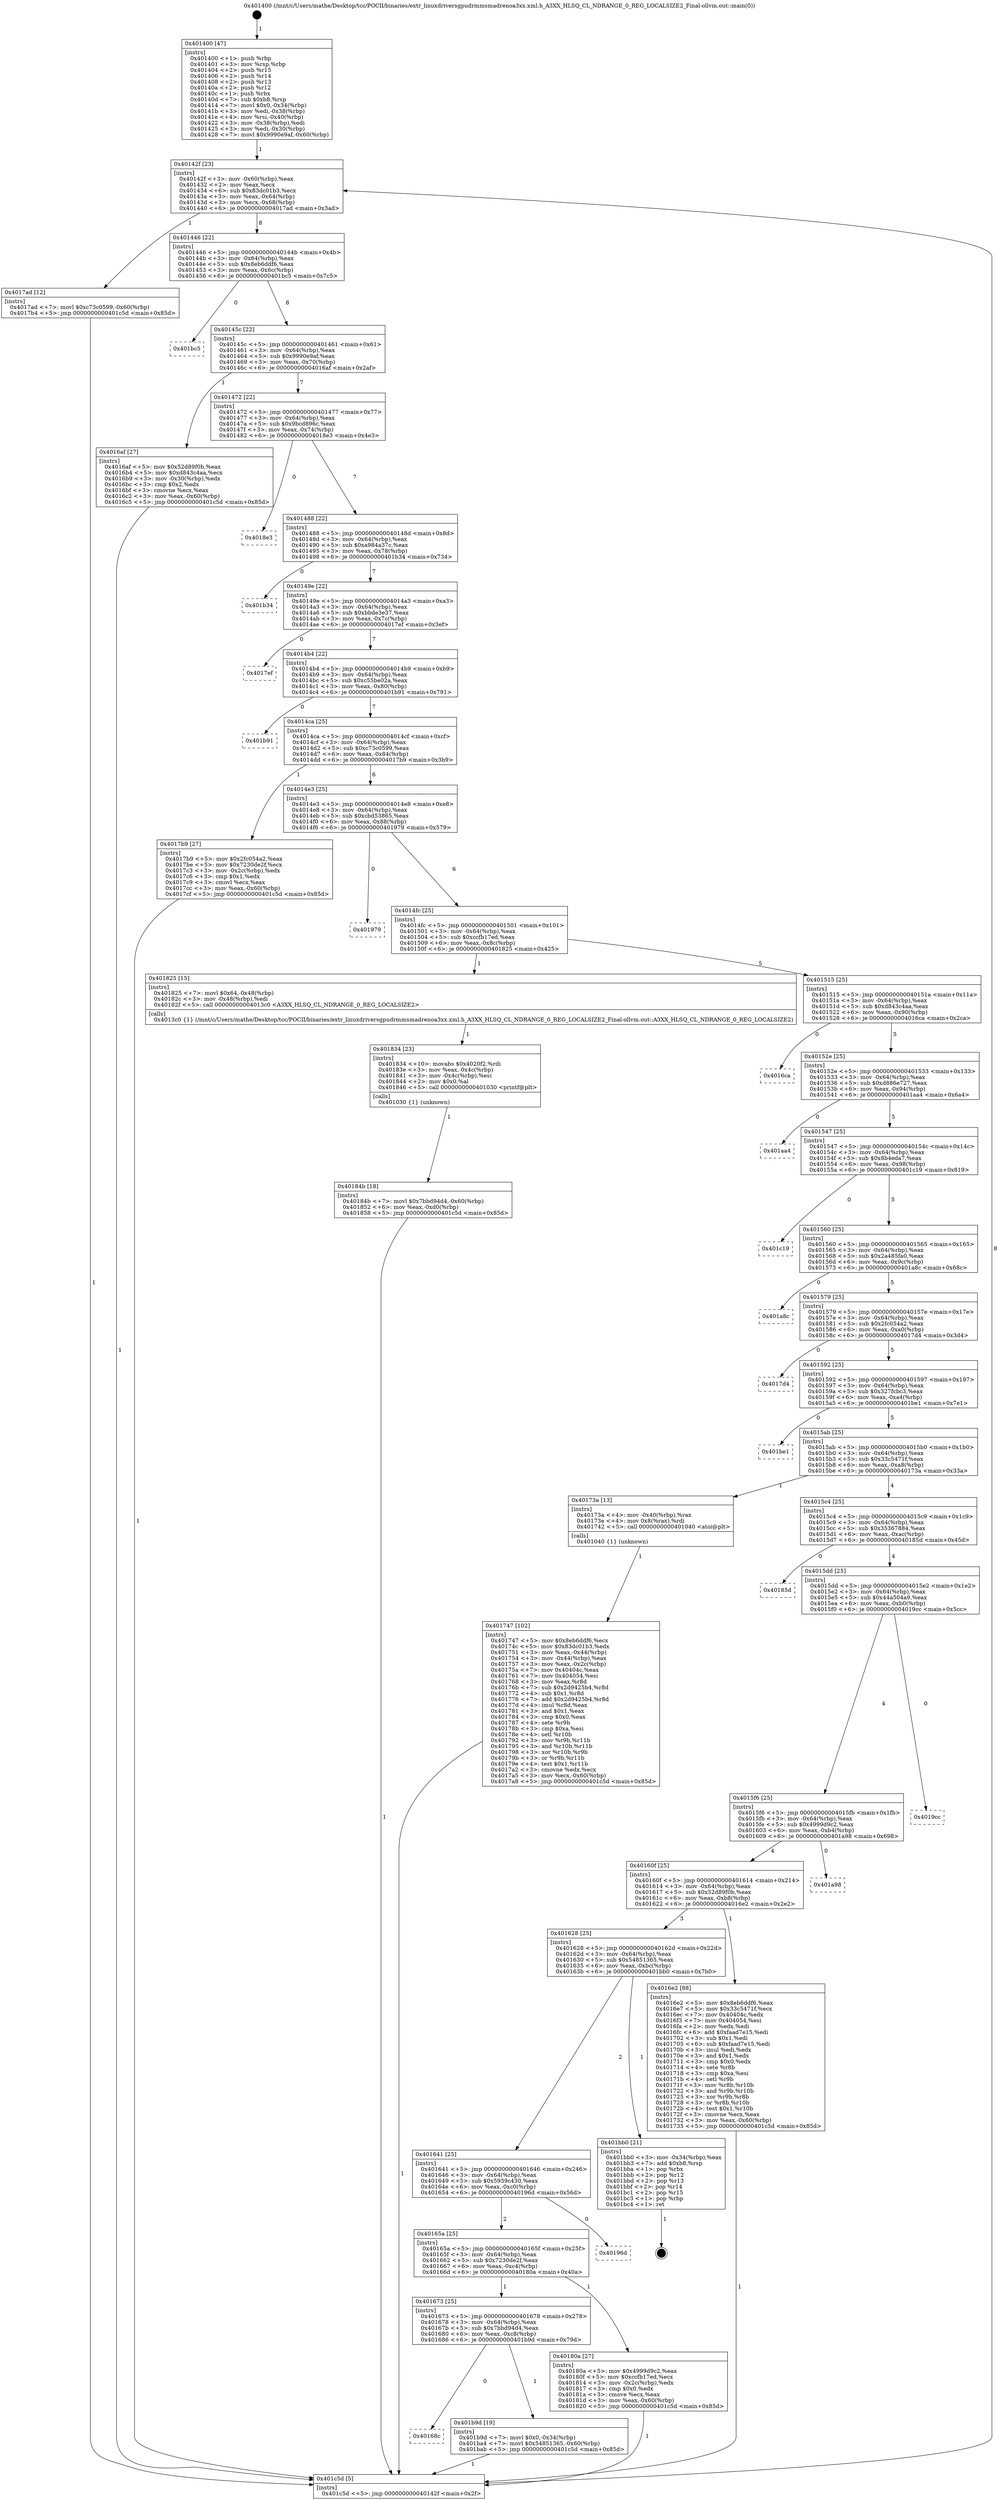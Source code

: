 digraph "0x401400" {
  label = "0x401400 (/mnt/c/Users/mathe/Desktop/tcc/POCII/binaries/extr_linuxdriversgpudrmmsmadrenoa3xx.xml.h_A3XX_HLSQ_CL_NDRANGE_0_REG_LOCALSIZE2_Final-ollvm.out::main(0))"
  labelloc = "t"
  node[shape=record]

  Entry [label="",width=0.3,height=0.3,shape=circle,fillcolor=black,style=filled]
  "0x40142f" [label="{
     0x40142f [23]\l
     | [instrs]\l
     &nbsp;&nbsp;0x40142f \<+3\>: mov -0x60(%rbp),%eax\l
     &nbsp;&nbsp;0x401432 \<+2\>: mov %eax,%ecx\l
     &nbsp;&nbsp;0x401434 \<+6\>: sub $0x83dc01b3,%ecx\l
     &nbsp;&nbsp;0x40143a \<+3\>: mov %eax,-0x64(%rbp)\l
     &nbsp;&nbsp;0x40143d \<+3\>: mov %ecx,-0x68(%rbp)\l
     &nbsp;&nbsp;0x401440 \<+6\>: je 00000000004017ad \<main+0x3ad\>\l
  }"]
  "0x4017ad" [label="{
     0x4017ad [12]\l
     | [instrs]\l
     &nbsp;&nbsp;0x4017ad \<+7\>: movl $0xc73c0599,-0x60(%rbp)\l
     &nbsp;&nbsp;0x4017b4 \<+5\>: jmp 0000000000401c5d \<main+0x85d\>\l
  }"]
  "0x401446" [label="{
     0x401446 [22]\l
     | [instrs]\l
     &nbsp;&nbsp;0x401446 \<+5\>: jmp 000000000040144b \<main+0x4b\>\l
     &nbsp;&nbsp;0x40144b \<+3\>: mov -0x64(%rbp),%eax\l
     &nbsp;&nbsp;0x40144e \<+5\>: sub $0x8eb6ddf6,%eax\l
     &nbsp;&nbsp;0x401453 \<+3\>: mov %eax,-0x6c(%rbp)\l
     &nbsp;&nbsp;0x401456 \<+6\>: je 0000000000401bc5 \<main+0x7c5\>\l
  }"]
  Exit [label="",width=0.3,height=0.3,shape=circle,fillcolor=black,style=filled,peripheries=2]
  "0x401bc5" [label="{
     0x401bc5\l
  }", style=dashed]
  "0x40145c" [label="{
     0x40145c [22]\l
     | [instrs]\l
     &nbsp;&nbsp;0x40145c \<+5\>: jmp 0000000000401461 \<main+0x61\>\l
     &nbsp;&nbsp;0x401461 \<+3\>: mov -0x64(%rbp),%eax\l
     &nbsp;&nbsp;0x401464 \<+5\>: sub $0x9990e9af,%eax\l
     &nbsp;&nbsp;0x401469 \<+3\>: mov %eax,-0x70(%rbp)\l
     &nbsp;&nbsp;0x40146c \<+6\>: je 00000000004016af \<main+0x2af\>\l
  }"]
  "0x40168c" [label="{
     0x40168c\l
  }", style=dashed]
  "0x4016af" [label="{
     0x4016af [27]\l
     | [instrs]\l
     &nbsp;&nbsp;0x4016af \<+5\>: mov $0x52d89f0b,%eax\l
     &nbsp;&nbsp;0x4016b4 \<+5\>: mov $0xd843c4aa,%ecx\l
     &nbsp;&nbsp;0x4016b9 \<+3\>: mov -0x30(%rbp),%edx\l
     &nbsp;&nbsp;0x4016bc \<+3\>: cmp $0x2,%edx\l
     &nbsp;&nbsp;0x4016bf \<+3\>: cmovne %ecx,%eax\l
     &nbsp;&nbsp;0x4016c2 \<+3\>: mov %eax,-0x60(%rbp)\l
     &nbsp;&nbsp;0x4016c5 \<+5\>: jmp 0000000000401c5d \<main+0x85d\>\l
  }"]
  "0x401472" [label="{
     0x401472 [22]\l
     | [instrs]\l
     &nbsp;&nbsp;0x401472 \<+5\>: jmp 0000000000401477 \<main+0x77\>\l
     &nbsp;&nbsp;0x401477 \<+3\>: mov -0x64(%rbp),%eax\l
     &nbsp;&nbsp;0x40147a \<+5\>: sub $0x9bcd896c,%eax\l
     &nbsp;&nbsp;0x40147f \<+3\>: mov %eax,-0x74(%rbp)\l
     &nbsp;&nbsp;0x401482 \<+6\>: je 00000000004018e3 \<main+0x4e3\>\l
  }"]
  "0x401c5d" [label="{
     0x401c5d [5]\l
     | [instrs]\l
     &nbsp;&nbsp;0x401c5d \<+5\>: jmp 000000000040142f \<main+0x2f\>\l
  }"]
  "0x401400" [label="{
     0x401400 [47]\l
     | [instrs]\l
     &nbsp;&nbsp;0x401400 \<+1\>: push %rbp\l
     &nbsp;&nbsp;0x401401 \<+3\>: mov %rsp,%rbp\l
     &nbsp;&nbsp;0x401404 \<+2\>: push %r15\l
     &nbsp;&nbsp;0x401406 \<+2\>: push %r14\l
     &nbsp;&nbsp;0x401408 \<+2\>: push %r13\l
     &nbsp;&nbsp;0x40140a \<+2\>: push %r12\l
     &nbsp;&nbsp;0x40140c \<+1\>: push %rbx\l
     &nbsp;&nbsp;0x40140d \<+7\>: sub $0xb8,%rsp\l
     &nbsp;&nbsp;0x401414 \<+7\>: movl $0x0,-0x34(%rbp)\l
     &nbsp;&nbsp;0x40141b \<+3\>: mov %edi,-0x38(%rbp)\l
     &nbsp;&nbsp;0x40141e \<+4\>: mov %rsi,-0x40(%rbp)\l
     &nbsp;&nbsp;0x401422 \<+3\>: mov -0x38(%rbp),%edi\l
     &nbsp;&nbsp;0x401425 \<+3\>: mov %edi,-0x30(%rbp)\l
     &nbsp;&nbsp;0x401428 \<+7\>: movl $0x9990e9af,-0x60(%rbp)\l
  }"]
  "0x401b9d" [label="{
     0x401b9d [19]\l
     | [instrs]\l
     &nbsp;&nbsp;0x401b9d \<+7\>: movl $0x0,-0x34(%rbp)\l
     &nbsp;&nbsp;0x401ba4 \<+7\>: movl $0x54851365,-0x60(%rbp)\l
     &nbsp;&nbsp;0x401bab \<+5\>: jmp 0000000000401c5d \<main+0x85d\>\l
  }"]
  "0x4018e3" [label="{
     0x4018e3\l
  }", style=dashed]
  "0x401488" [label="{
     0x401488 [22]\l
     | [instrs]\l
     &nbsp;&nbsp;0x401488 \<+5\>: jmp 000000000040148d \<main+0x8d\>\l
     &nbsp;&nbsp;0x40148d \<+3\>: mov -0x64(%rbp),%eax\l
     &nbsp;&nbsp;0x401490 \<+5\>: sub $0xa984a37c,%eax\l
     &nbsp;&nbsp;0x401495 \<+3\>: mov %eax,-0x78(%rbp)\l
     &nbsp;&nbsp;0x401498 \<+6\>: je 0000000000401b34 \<main+0x734\>\l
  }"]
  "0x40184b" [label="{
     0x40184b [18]\l
     | [instrs]\l
     &nbsp;&nbsp;0x40184b \<+7\>: movl $0x7bbd94d4,-0x60(%rbp)\l
     &nbsp;&nbsp;0x401852 \<+6\>: mov %eax,-0xd0(%rbp)\l
     &nbsp;&nbsp;0x401858 \<+5\>: jmp 0000000000401c5d \<main+0x85d\>\l
  }"]
  "0x401b34" [label="{
     0x401b34\l
  }", style=dashed]
  "0x40149e" [label="{
     0x40149e [22]\l
     | [instrs]\l
     &nbsp;&nbsp;0x40149e \<+5\>: jmp 00000000004014a3 \<main+0xa3\>\l
     &nbsp;&nbsp;0x4014a3 \<+3\>: mov -0x64(%rbp),%eax\l
     &nbsp;&nbsp;0x4014a6 \<+5\>: sub $0xbbde3e37,%eax\l
     &nbsp;&nbsp;0x4014ab \<+3\>: mov %eax,-0x7c(%rbp)\l
     &nbsp;&nbsp;0x4014ae \<+6\>: je 00000000004017ef \<main+0x3ef\>\l
  }"]
  "0x401834" [label="{
     0x401834 [23]\l
     | [instrs]\l
     &nbsp;&nbsp;0x401834 \<+10\>: movabs $0x4020f2,%rdi\l
     &nbsp;&nbsp;0x40183e \<+3\>: mov %eax,-0x4c(%rbp)\l
     &nbsp;&nbsp;0x401841 \<+3\>: mov -0x4c(%rbp),%esi\l
     &nbsp;&nbsp;0x401844 \<+2\>: mov $0x0,%al\l
     &nbsp;&nbsp;0x401846 \<+5\>: call 0000000000401030 \<printf@plt\>\l
     | [calls]\l
     &nbsp;&nbsp;0x401030 \{1\} (unknown)\l
  }"]
  "0x4017ef" [label="{
     0x4017ef\l
  }", style=dashed]
  "0x4014b4" [label="{
     0x4014b4 [22]\l
     | [instrs]\l
     &nbsp;&nbsp;0x4014b4 \<+5\>: jmp 00000000004014b9 \<main+0xb9\>\l
     &nbsp;&nbsp;0x4014b9 \<+3\>: mov -0x64(%rbp),%eax\l
     &nbsp;&nbsp;0x4014bc \<+5\>: sub $0xc55be02a,%eax\l
     &nbsp;&nbsp;0x4014c1 \<+3\>: mov %eax,-0x80(%rbp)\l
     &nbsp;&nbsp;0x4014c4 \<+6\>: je 0000000000401b91 \<main+0x791\>\l
  }"]
  "0x401673" [label="{
     0x401673 [25]\l
     | [instrs]\l
     &nbsp;&nbsp;0x401673 \<+5\>: jmp 0000000000401678 \<main+0x278\>\l
     &nbsp;&nbsp;0x401678 \<+3\>: mov -0x64(%rbp),%eax\l
     &nbsp;&nbsp;0x40167b \<+5\>: sub $0x7bbd94d4,%eax\l
     &nbsp;&nbsp;0x401680 \<+6\>: mov %eax,-0xc8(%rbp)\l
     &nbsp;&nbsp;0x401686 \<+6\>: je 0000000000401b9d \<main+0x79d\>\l
  }"]
  "0x401b91" [label="{
     0x401b91\l
  }", style=dashed]
  "0x4014ca" [label="{
     0x4014ca [25]\l
     | [instrs]\l
     &nbsp;&nbsp;0x4014ca \<+5\>: jmp 00000000004014cf \<main+0xcf\>\l
     &nbsp;&nbsp;0x4014cf \<+3\>: mov -0x64(%rbp),%eax\l
     &nbsp;&nbsp;0x4014d2 \<+5\>: sub $0xc73c0599,%eax\l
     &nbsp;&nbsp;0x4014d7 \<+6\>: mov %eax,-0x84(%rbp)\l
     &nbsp;&nbsp;0x4014dd \<+6\>: je 00000000004017b9 \<main+0x3b9\>\l
  }"]
  "0x40180a" [label="{
     0x40180a [27]\l
     | [instrs]\l
     &nbsp;&nbsp;0x40180a \<+5\>: mov $0x4999d9c2,%eax\l
     &nbsp;&nbsp;0x40180f \<+5\>: mov $0xccfb17ed,%ecx\l
     &nbsp;&nbsp;0x401814 \<+3\>: mov -0x2c(%rbp),%edx\l
     &nbsp;&nbsp;0x401817 \<+3\>: cmp $0x0,%edx\l
     &nbsp;&nbsp;0x40181a \<+3\>: cmove %ecx,%eax\l
     &nbsp;&nbsp;0x40181d \<+3\>: mov %eax,-0x60(%rbp)\l
     &nbsp;&nbsp;0x401820 \<+5\>: jmp 0000000000401c5d \<main+0x85d\>\l
  }"]
  "0x4017b9" [label="{
     0x4017b9 [27]\l
     | [instrs]\l
     &nbsp;&nbsp;0x4017b9 \<+5\>: mov $0x2fc054a2,%eax\l
     &nbsp;&nbsp;0x4017be \<+5\>: mov $0x7230de2f,%ecx\l
     &nbsp;&nbsp;0x4017c3 \<+3\>: mov -0x2c(%rbp),%edx\l
     &nbsp;&nbsp;0x4017c6 \<+3\>: cmp $0x1,%edx\l
     &nbsp;&nbsp;0x4017c9 \<+3\>: cmovl %ecx,%eax\l
     &nbsp;&nbsp;0x4017cc \<+3\>: mov %eax,-0x60(%rbp)\l
     &nbsp;&nbsp;0x4017cf \<+5\>: jmp 0000000000401c5d \<main+0x85d\>\l
  }"]
  "0x4014e3" [label="{
     0x4014e3 [25]\l
     | [instrs]\l
     &nbsp;&nbsp;0x4014e3 \<+5\>: jmp 00000000004014e8 \<main+0xe8\>\l
     &nbsp;&nbsp;0x4014e8 \<+3\>: mov -0x64(%rbp),%eax\l
     &nbsp;&nbsp;0x4014eb \<+5\>: sub $0xcbd53865,%eax\l
     &nbsp;&nbsp;0x4014f0 \<+6\>: mov %eax,-0x88(%rbp)\l
     &nbsp;&nbsp;0x4014f6 \<+6\>: je 0000000000401979 \<main+0x579\>\l
  }"]
  "0x40165a" [label="{
     0x40165a [25]\l
     | [instrs]\l
     &nbsp;&nbsp;0x40165a \<+5\>: jmp 000000000040165f \<main+0x25f\>\l
     &nbsp;&nbsp;0x40165f \<+3\>: mov -0x64(%rbp),%eax\l
     &nbsp;&nbsp;0x401662 \<+5\>: sub $0x7230de2f,%eax\l
     &nbsp;&nbsp;0x401667 \<+6\>: mov %eax,-0xc4(%rbp)\l
     &nbsp;&nbsp;0x40166d \<+6\>: je 000000000040180a \<main+0x40a\>\l
  }"]
  "0x401979" [label="{
     0x401979\l
  }", style=dashed]
  "0x4014fc" [label="{
     0x4014fc [25]\l
     | [instrs]\l
     &nbsp;&nbsp;0x4014fc \<+5\>: jmp 0000000000401501 \<main+0x101\>\l
     &nbsp;&nbsp;0x401501 \<+3\>: mov -0x64(%rbp),%eax\l
     &nbsp;&nbsp;0x401504 \<+5\>: sub $0xccfb17ed,%eax\l
     &nbsp;&nbsp;0x401509 \<+6\>: mov %eax,-0x8c(%rbp)\l
     &nbsp;&nbsp;0x40150f \<+6\>: je 0000000000401825 \<main+0x425\>\l
  }"]
  "0x40196d" [label="{
     0x40196d\l
  }", style=dashed]
  "0x401825" [label="{
     0x401825 [15]\l
     | [instrs]\l
     &nbsp;&nbsp;0x401825 \<+7\>: movl $0x64,-0x48(%rbp)\l
     &nbsp;&nbsp;0x40182c \<+3\>: mov -0x48(%rbp),%edi\l
     &nbsp;&nbsp;0x40182f \<+5\>: call 00000000004013c0 \<A3XX_HLSQ_CL_NDRANGE_0_REG_LOCALSIZE2\>\l
     | [calls]\l
     &nbsp;&nbsp;0x4013c0 \{1\} (/mnt/c/Users/mathe/Desktop/tcc/POCII/binaries/extr_linuxdriversgpudrmmsmadrenoa3xx.xml.h_A3XX_HLSQ_CL_NDRANGE_0_REG_LOCALSIZE2_Final-ollvm.out::A3XX_HLSQ_CL_NDRANGE_0_REG_LOCALSIZE2)\l
  }"]
  "0x401515" [label="{
     0x401515 [25]\l
     | [instrs]\l
     &nbsp;&nbsp;0x401515 \<+5\>: jmp 000000000040151a \<main+0x11a\>\l
     &nbsp;&nbsp;0x40151a \<+3\>: mov -0x64(%rbp),%eax\l
     &nbsp;&nbsp;0x40151d \<+5\>: sub $0xd843c4aa,%eax\l
     &nbsp;&nbsp;0x401522 \<+6\>: mov %eax,-0x90(%rbp)\l
     &nbsp;&nbsp;0x401528 \<+6\>: je 00000000004016ca \<main+0x2ca\>\l
  }"]
  "0x401641" [label="{
     0x401641 [25]\l
     | [instrs]\l
     &nbsp;&nbsp;0x401641 \<+5\>: jmp 0000000000401646 \<main+0x246\>\l
     &nbsp;&nbsp;0x401646 \<+3\>: mov -0x64(%rbp),%eax\l
     &nbsp;&nbsp;0x401649 \<+5\>: sub $0x5939c430,%eax\l
     &nbsp;&nbsp;0x40164e \<+6\>: mov %eax,-0xc0(%rbp)\l
     &nbsp;&nbsp;0x401654 \<+6\>: je 000000000040196d \<main+0x56d\>\l
  }"]
  "0x4016ca" [label="{
     0x4016ca\l
  }", style=dashed]
  "0x40152e" [label="{
     0x40152e [25]\l
     | [instrs]\l
     &nbsp;&nbsp;0x40152e \<+5\>: jmp 0000000000401533 \<main+0x133\>\l
     &nbsp;&nbsp;0x401533 \<+3\>: mov -0x64(%rbp),%eax\l
     &nbsp;&nbsp;0x401536 \<+5\>: sub $0xd886e727,%eax\l
     &nbsp;&nbsp;0x40153b \<+6\>: mov %eax,-0x94(%rbp)\l
     &nbsp;&nbsp;0x401541 \<+6\>: je 0000000000401aa4 \<main+0x6a4\>\l
  }"]
  "0x401bb0" [label="{
     0x401bb0 [21]\l
     | [instrs]\l
     &nbsp;&nbsp;0x401bb0 \<+3\>: mov -0x34(%rbp),%eax\l
     &nbsp;&nbsp;0x401bb3 \<+7\>: add $0xb8,%rsp\l
     &nbsp;&nbsp;0x401bba \<+1\>: pop %rbx\l
     &nbsp;&nbsp;0x401bbb \<+2\>: pop %r12\l
     &nbsp;&nbsp;0x401bbd \<+2\>: pop %r13\l
     &nbsp;&nbsp;0x401bbf \<+2\>: pop %r14\l
     &nbsp;&nbsp;0x401bc1 \<+2\>: pop %r15\l
     &nbsp;&nbsp;0x401bc3 \<+1\>: pop %rbp\l
     &nbsp;&nbsp;0x401bc4 \<+1\>: ret\l
  }"]
  "0x401aa4" [label="{
     0x401aa4\l
  }", style=dashed]
  "0x401547" [label="{
     0x401547 [25]\l
     | [instrs]\l
     &nbsp;&nbsp;0x401547 \<+5\>: jmp 000000000040154c \<main+0x14c\>\l
     &nbsp;&nbsp;0x40154c \<+3\>: mov -0x64(%rbp),%eax\l
     &nbsp;&nbsp;0x40154f \<+5\>: sub $0x8b4eda7,%eax\l
     &nbsp;&nbsp;0x401554 \<+6\>: mov %eax,-0x98(%rbp)\l
     &nbsp;&nbsp;0x40155a \<+6\>: je 0000000000401c19 \<main+0x819\>\l
  }"]
  "0x401747" [label="{
     0x401747 [102]\l
     | [instrs]\l
     &nbsp;&nbsp;0x401747 \<+5\>: mov $0x8eb6ddf6,%ecx\l
     &nbsp;&nbsp;0x40174c \<+5\>: mov $0x83dc01b3,%edx\l
     &nbsp;&nbsp;0x401751 \<+3\>: mov %eax,-0x44(%rbp)\l
     &nbsp;&nbsp;0x401754 \<+3\>: mov -0x44(%rbp),%eax\l
     &nbsp;&nbsp;0x401757 \<+3\>: mov %eax,-0x2c(%rbp)\l
     &nbsp;&nbsp;0x40175a \<+7\>: mov 0x40404c,%eax\l
     &nbsp;&nbsp;0x401761 \<+7\>: mov 0x404054,%esi\l
     &nbsp;&nbsp;0x401768 \<+3\>: mov %eax,%r8d\l
     &nbsp;&nbsp;0x40176b \<+7\>: sub $0x2d9425b4,%r8d\l
     &nbsp;&nbsp;0x401772 \<+4\>: sub $0x1,%r8d\l
     &nbsp;&nbsp;0x401776 \<+7\>: add $0x2d9425b4,%r8d\l
     &nbsp;&nbsp;0x40177d \<+4\>: imul %r8d,%eax\l
     &nbsp;&nbsp;0x401781 \<+3\>: and $0x1,%eax\l
     &nbsp;&nbsp;0x401784 \<+3\>: cmp $0x0,%eax\l
     &nbsp;&nbsp;0x401787 \<+4\>: sete %r9b\l
     &nbsp;&nbsp;0x40178b \<+3\>: cmp $0xa,%esi\l
     &nbsp;&nbsp;0x40178e \<+4\>: setl %r10b\l
     &nbsp;&nbsp;0x401792 \<+3\>: mov %r9b,%r11b\l
     &nbsp;&nbsp;0x401795 \<+3\>: and %r10b,%r11b\l
     &nbsp;&nbsp;0x401798 \<+3\>: xor %r10b,%r9b\l
     &nbsp;&nbsp;0x40179b \<+3\>: or %r9b,%r11b\l
     &nbsp;&nbsp;0x40179e \<+4\>: test $0x1,%r11b\l
     &nbsp;&nbsp;0x4017a2 \<+3\>: cmovne %edx,%ecx\l
     &nbsp;&nbsp;0x4017a5 \<+3\>: mov %ecx,-0x60(%rbp)\l
     &nbsp;&nbsp;0x4017a8 \<+5\>: jmp 0000000000401c5d \<main+0x85d\>\l
  }"]
  "0x401c19" [label="{
     0x401c19\l
  }", style=dashed]
  "0x401560" [label="{
     0x401560 [25]\l
     | [instrs]\l
     &nbsp;&nbsp;0x401560 \<+5\>: jmp 0000000000401565 \<main+0x165\>\l
     &nbsp;&nbsp;0x401565 \<+3\>: mov -0x64(%rbp),%eax\l
     &nbsp;&nbsp;0x401568 \<+5\>: sub $0x2a485fa0,%eax\l
     &nbsp;&nbsp;0x40156d \<+6\>: mov %eax,-0x9c(%rbp)\l
     &nbsp;&nbsp;0x401573 \<+6\>: je 0000000000401a8c \<main+0x68c\>\l
  }"]
  "0x401628" [label="{
     0x401628 [25]\l
     | [instrs]\l
     &nbsp;&nbsp;0x401628 \<+5\>: jmp 000000000040162d \<main+0x22d\>\l
     &nbsp;&nbsp;0x40162d \<+3\>: mov -0x64(%rbp),%eax\l
     &nbsp;&nbsp;0x401630 \<+5\>: sub $0x54851365,%eax\l
     &nbsp;&nbsp;0x401635 \<+6\>: mov %eax,-0xbc(%rbp)\l
     &nbsp;&nbsp;0x40163b \<+6\>: je 0000000000401bb0 \<main+0x7b0\>\l
  }"]
  "0x401a8c" [label="{
     0x401a8c\l
  }", style=dashed]
  "0x401579" [label="{
     0x401579 [25]\l
     | [instrs]\l
     &nbsp;&nbsp;0x401579 \<+5\>: jmp 000000000040157e \<main+0x17e\>\l
     &nbsp;&nbsp;0x40157e \<+3\>: mov -0x64(%rbp),%eax\l
     &nbsp;&nbsp;0x401581 \<+5\>: sub $0x2fc054a2,%eax\l
     &nbsp;&nbsp;0x401586 \<+6\>: mov %eax,-0xa0(%rbp)\l
     &nbsp;&nbsp;0x40158c \<+6\>: je 00000000004017d4 \<main+0x3d4\>\l
  }"]
  "0x4016e2" [label="{
     0x4016e2 [88]\l
     | [instrs]\l
     &nbsp;&nbsp;0x4016e2 \<+5\>: mov $0x8eb6ddf6,%eax\l
     &nbsp;&nbsp;0x4016e7 \<+5\>: mov $0x33c5471f,%ecx\l
     &nbsp;&nbsp;0x4016ec \<+7\>: mov 0x40404c,%edx\l
     &nbsp;&nbsp;0x4016f3 \<+7\>: mov 0x404054,%esi\l
     &nbsp;&nbsp;0x4016fa \<+2\>: mov %edx,%edi\l
     &nbsp;&nbsp;0x4016fc \<+6\>: add $0xfaad7e15,%edi\l
     &nbsp;&nbsp;0x401702 \<+3\>: sub $0x1,%edi\l
     &nbsp;&nbsp;0x401705 \<+6\>: sub $0xfaad7e15,%edi\l
     &nbsp;&nbsp;0x40170b \<+3\>: imul %edi,%edx\l
     &nbsp;&nbsp;0x40170e \<+3\>: and $0x1,%edx\l
     &nbsp;&nbsp;0x401711 \<+3\>: cmp $0x0,%edx\l
     &nbsp;&nbsp;0x401714 \<+4\>: sete %r8b\l
     &nbsp;&nbsp;0x401718 \<+3\>: cmp $0xa,%esi\l
     &nbsp;&nbsp;0x40171b \<+4\>: setl %r9b\l
     &nbsp;&nbsp;0x40171f \<+3\>: mov %r8b,%r10b\l
     &nbsp;&nbsp;0x401722 \<+3\>: and %r9b,%r10b\l
     &nbsp;&nbsp;0x401725 \<+3\>: xor %r9b,%r8b\l
     &nbsp;&nbsp;0x401728 \<+3\>: or %r8b,%r10b\l
     &nbsp;&nbsp;0x40172b \<+4\>: test $0x1,%r10b\l
     &nbsp;&nbsp;0x40172f \<+3\>: cmovne %ecx,%eax\l
     &nbsp;&nbsp;0x401732 \<+3\>: mov %eax,-0x60(%rbp)\l
     &nbsp;&nbsp;0x401735 \<+5\>: jmp 0000000000401c5d \<main+0x85d\>\l
  }"]
  "0x4017d4" [label="{
     0x4017d4\l
  }", style=dashed]
  "0x401592" [label="{
     0x401592 [25]\l
     | [instrs]\l
     &nbsp;&nbsp;0x401592 \<+5\>: jmp 0000000000401597 \<main+0x197\>\l
     &nbsp;&nbsp;0x401597 \<+3\>: mov -0x64(%rbp),%eax\l
     &nbsp;&nbsp;0x40159a \<+5\>: sub $0x327fcbc3,%eax\l
     &nbsp;&nbsp;0x40159f \<+6\>: mov %eax,-0xa4(%rbp)\l
     &nbsp;&nbsp;0x4015a5 \<+6\>: je 0000000000401be1 \<main+0x7e1\>\l
  }"]
  "0x40160f" [label="{
     0x40160f [25]\l
     | [instrs]\l
     &nbsp;&nbsp;0x40160f \<+5\>: jmp 0000000000401614 \<main+0x214\>\l
     &nbsp;&nbsp;0x401614 \<+3\>: mov -0x64(%rbp),%eax\l
     &nbsp;&nbsp;0x401617 \<+5\>: sub $0x52d89f0b,%eax\l
     &nbsp;&nbsp;0x40161c \<+6\>: mov %eax,-0xb8(%rbp)\l
     &nbsp;&nbsp;0x401622 \<+6\>: je 00000000004016e2 \<main+0x2e2\>\l
  }"]
  "0x401be1" [label="{
     0x401be1\l
  }", style=dashed]
  "0x4015ab" [label="{
     0x4015ab [25]\l
     | [instrs]\l
     &nbsp;&nbsp;0x4015ab \<+5\>: jmp 00000000004015b0 \<main+0x1b0\>\l
     &nbsp;&nbsp;0x4015b0 \<+3\>: mov -0x64(%rbp),%eax\l
     &nbsp;&nbsp;0x4015b3 \<+5\>: sub $0x33c5471f,%eax\l
     &nbsp;&nbsp;0x4015b8 \<+6\>: mov %eax,-0xa8(%rbp)\l
     &nbsp;&nbsp;0x4015be \<+6\>: je 000000000040173a \<main+0x33a\>\l
  }"]
  "0x401a98" [label="{
     0x401a98\l
  }", style=dashed]
  "0x40173a" [label="{
     0x40173a [13]\l
     | [instrs]\l
     &nbsp;&nbsp;0x40173a \<+4\>: mov -0x40(%rbp),%rax\l
     &nbsp;&nbsp;0x40173e \<+4\>: mov 0x8(%rax),%rdi\l
     &nbsp;&nbsp;0x401742 \<+5\>: call 0000000000401040 \<atoi@plt\>\l
     | [calls]\l
     &nbsp;&nbsp;0x401040 \{1\} (unknown)\l
  }"]
  "0x4015c4" [label="{
     0x4015c4 [25]\l
     | [instrs]\l
     &nbsp;&nbsp;0x4015c4 \<+5\>: jmp 00000000004015c9 \<main+0x1c9\>\l
     &nbsp;&nbsp;0x4015c9 \<+3\>: mov -0x64(%rbp),%eax\l
     &nbsp;&nbsp;0x4015cc \<+5\>: sub $0x35367884,%eax\l
     &nbsp;&nbsp;0x4015d1 \<+6\>: mov %eax,-0xac(%rbp)\l
     &nbsp;&nbsp;0x4015d7 \<+6\>: je 000000000040185d \<main+0x45d\>\l
  }"]
  "0x4015f6" [label="{
     0x4015f6 [25]\l
     | [instrs]\l
     &nbsp;&nbsp;0x4015f6 \<+5\>: jmp 00000000004015fb \<main+0x1fb\>\l
     &nbsp;&nbsp;0x4015fb \<+3\>: mov -0x64(%rbp),%eax\l
     &nbsp;&nbsp;0x4015fe \<+5\>: sub $0x4999d9c2,%eax\l
     &nbsp;&nbsp;0x401603 \<+6\>: mov %eax,-0xb4(%rbp)\l
     &nbsp;&nbsp;0x401609 \<+6\>: je 0000000000401a98 \<main+0x698\>\l
  }"]
  "0x40185d" [label="{
     0x40185d\l
  }", style=dashed]
  "0x4015dd" [label="{
     0x4015dd [25]\l
     | [instrs]\l
     &nbsp;&nbsp;0x4015dd \<+5\>: jmp 00000000004015e2 \<main+0x1e2\>\l
     &nbsp;&nbsp;0x4015e2 \<+3\>: mov -0x64(%rbp),%eax\l
     &nbsp;&nbsp;0x4015e5 \<+5\>: sub $0x44a504a9,%eax\l
     &nbsp;&nbsp;0x4015ea \<+6\>: mov %eax,-0xb0(%rbp)\l
     &nbsp;&nbsp;0x4015f0 \<+6\>: je 00000000004019cc \<main+0x5cc\>\l
  }"]
  "0x4019cc" [label="{
     0x4019cc\l
  }", style=dashed]
  Entry -> "0x401400" [label=" 1"]
  "0x40142f" -> "0x4017ad" [label=" 1"]
  "0x40142f" -> "0x401446" [label=" 8"]
  "0x401bb0" -> Exit [label=" 1"]
  "0x401446" -> "0x401bc5" [label=" 0"]
  "0x401446" -> "0x40145c" [label=" 8"]
  "0x401b9d" -> "0x401c5d" [label=" 1"]
  "0x40145c" -> "0x4016af" [label=" 1"]
  "0x40145c" -> "0x401472" [label=" 7"]
  "0x4016af" -> "0x401c5d" [label=" 1"]
  "0x401400" -> "0x40142f" [label=" 1"]
  "0x401c5d" -> "0x40142f" [label=" 8"]
  "0x401673" -> "0x40168c" [label=" 0"]
  "0x401472" -> "0x4018e3" [label=" 0"]
  "0x401472" -> "0x401488" [label=" 7"]
  "0x401673" -> "0x401b9d" [label=" 1"]
  "0x401488" -> "0x401b34" [label=" 0"]
  "0x401488" -> "0x40149e" [label=" 7"]
  "0x40184b" -> "0x401c5d" [label=" 1"]
  "0x40149e" -> "0x4017ef" [label=" 0"]
  "0x40149e" -> "0x4014b4" [label=" 7"]
  "0x401834" -> "0x40184b" [label=" 1"]
  "0x4014b4" -> "0x401b91" [label=" 0"]
  "0x4014b4" -> "0x4014ca" [label=" 7"]
  "0x401825" -> "0x401834" [label=" 1"]
  "0x4014ca" -> "0x4017b9" [label=" 1"]
  "0x4014ca" -> "0x4014e3" [label=" 6"]
  "0x40180a" -> "0x401c5d" [label=" 1"]
  "0x4014e3" -> "0x401979" [label=" 0"]
  "0x4014e3" -> "0x4014fc" [label=" 6"]
  "0x40165a" -> "0x40180a" [label=" 1"]
  "0x4014fc" -> "0x401825" [label=" 1"]
  "0x4014fc" -> "0x401515" [label=" 5"]
  "0x40165a" -> "0x401673" [label=" 1"]
  "0x401515" -> "0x4016ca" [label=" 0"]
  "0x401515" -> "0x40152e" [label=" 5"]
  "0x401641" -> "0x40196d" [label=" 0"]
  "0x40152e" -> "0x401aa4" [label=" 0"]
  "0x40152e" -> "0x401547" [label=" 5"]
  "0x401641" -> "0x40165a" [label=" 2"]
  "0x401547" -> "0x401c19" [label=" 0"]
  "0x401547" -> "0x401560" [label=" 5"]
  "0x401628" -> "0x401bb0" [label=" 1"]
  "0x401560" -> "0x401a8c" [label=" 0"]
  "0x401560" -> "0x401579" [label=" 5"]
  "0x401628" -> "0x401641" [label=" 2"]
  "0x401579" -> "0x4017d4" [label=" 0"]
  "0x401579" -> "0x401592" [label=" 5"]
  "0x4017b9" -> "0x401c5d" [label=" 1"]
  "0x401592" -> "0x401be1" [label=" 0"]
  "0x401592" -> "0x4015ab" [label=" 5"]
  "0x401747" -> "0x401c5d" [label=" 1"]
  "0x4015ab" -> "0x40173a" [label=" 1"]
  "0x4015ab" -> "0x4015c4" [label=" 4"]
  "0x40173a" -> "0x401747" [label=" 1"]
  "0x4015c4" -> "0x40185d" [label=" 0"]
  "0x4015c4" -> "0x4015dd" [label=" 4"]
  "0x40160f" -> "0x401628" [label=" 3"]
  "0x4015dd" -> "0x4019cc" [label=" 0"]
  "0x4015dd" -> "0x4015f6" [label=" 4"]
  "0x4016e2" -> "0x401c5d" [label=" 1"]
  "0x4015f6" -> "0x401a98" [label=" 0"]
  "0x4015f6" -> "0x40160f" [label=" 4"]
  "0x4017ad" -> "0x401c5d" [label=" 1"]
  "0x40160f" -> "0x4016e2" [label=" 1"]
}
